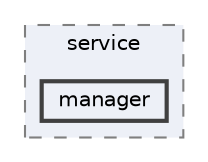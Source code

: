 digraph "repository/cug-vpn-service/src/test/java/com/sterlite/cal/cugvpn/service/manager"
{
 // LATEX_PDF_SIZE
  bgcolor="transparent";
  edge [fontname=Helvetica,fontsize=10,labelfontname=Helvetica,labelfontsize=10];
  node [fontname=Helvetica,fontsize=10,shape=box,height=0.2,width=0.4];
  compound=true
  subgraph clusterdir_841112de77139a26b649da59c4d4beff {
    graph [ bgcolor="#edf0f7", pencolor="grey50", label="service", fontname=Helvetica,fontsize=10 style="filled,dashed", URL="dir_841112de77139a26b649da59c4d4beff.html",tooltip=""]
  dir_03db7ae0bfbeeefc46ff0cbb6c4029fe [label="manager", fillcolor="#edf0f7", color="grey25", style="filled,bold", URL="dir_03db7ae0bfbeeefc46ff0cbb6c4029fe.html",tooltip=""];
  }
}
